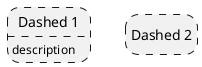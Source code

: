{
  "sha1": "5obpmb9zo9mohlqooqop9x6xp8qj5zr",
  "insertion": {
    "when": "2024-05-30T20:48:20.778Z",
    "url": "https://forum.plantuml.net/13655/hide-empty-descriptions-removes-inline-style-state-diagram",
    "user": "plantuml@gmail.com"
  }
}
@startuml
hide empty description
state "Dashed 1" as State_1 ##[dashed]
State_1 : description
state "Dashed 2" as State_2 ##[dashed]
@enduml
